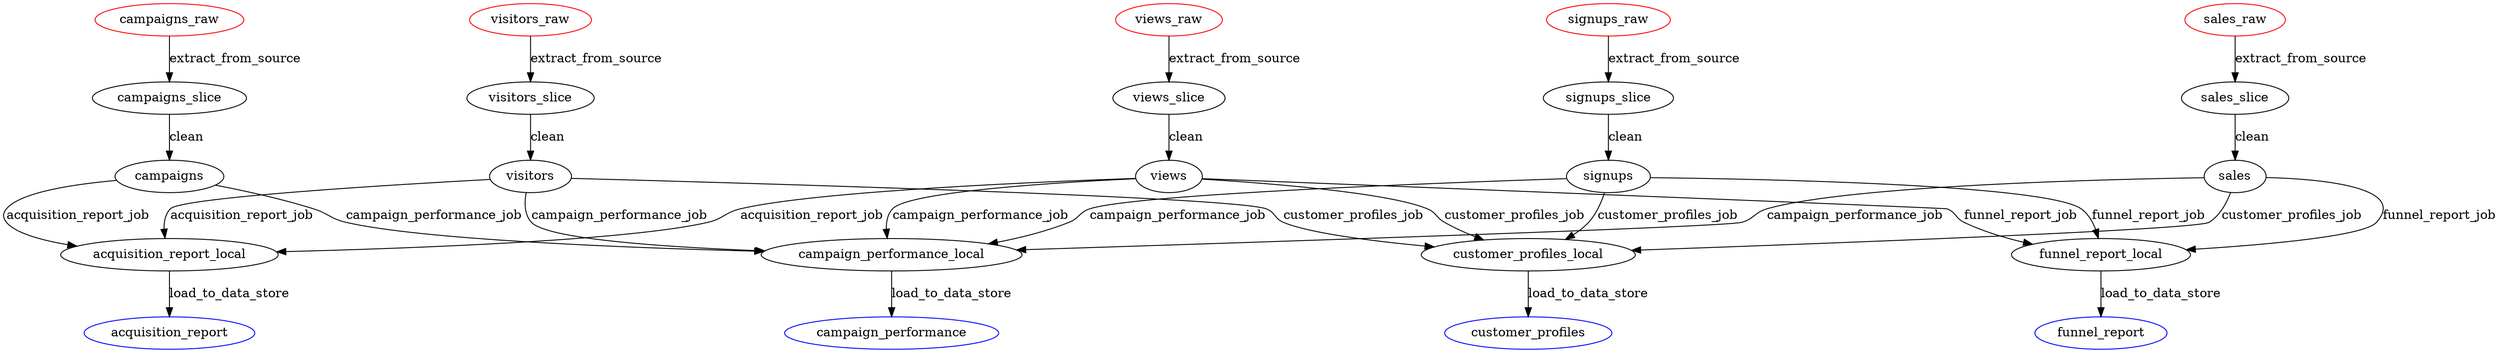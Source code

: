 digraph best_data_pipeline {

  //setup
  compound = True;
  splines = True;

  // inputs in red
  campaigns_raw [color = red]
  views_raw [color = red]
  visitors_raw [color = red]
  signups_raw [color = red]
  sales_raw [color = red]

  // outputs in blue
  campaign_performance [color = blue]
  acquisition_report [color = blue]
  funnel_report [color = blue]
  customer_profiles [color = blue]

  // subgraphs
  subgraph etl {
    label = "etl";

    subgraph extract {
      label = "extract"

      // extract columns and rows you need
      campaigns_raw -> campaigns_slice [label="extract_from_source"]
      views_raw -> views_slice [label="extract_from_source"]
      visitors_raw -> visitors_slice [label="extract_from_source"]
      signups_raw -> signups_slice [label="extract_from_source"]
      sales_raw -> sales_slice [label="extract_from_source"]

      // cast types and standardize nulls
      campaigns_slice -> campaigns [label="clean"]
      views_slice -> views [label="clean"]
      visitors_slice -> visitors [label="clean"]
      signups_slice -> signups [label="clean"]
      sales_slice -> sales [label="clean"]

    }

    subgraph transform {
      label = "transform"

      // run core business logic
      {campaigns, views, visitors, signups, sales} -> campaign_performance_local [label="campaign_performance_job"]
      {campaigns, views, visitors} -> acquisition_report_local [label="acquisition_report_job"]
      {views, signups, sales} -> funnel_report_local [label="funnel_report_job"]
      {views, visitors, signups, sales} -> customer_profiles_local [label="customer_profiles_job"]

    }

    subgraph load {
      label = "load"

      // load results into final data store
      campaign_performance_local -> campaign_performance [label="load_to_data_store"]
      acquisition_report_local -> acquisition_report [label="load_to_data_store"]
      funnel_report_local -> funnel_report [label="load_to_data_store"]
      customer_profiles_local -> customer_profiles [label="load_to_data_store"]
    
    }

  }

}
